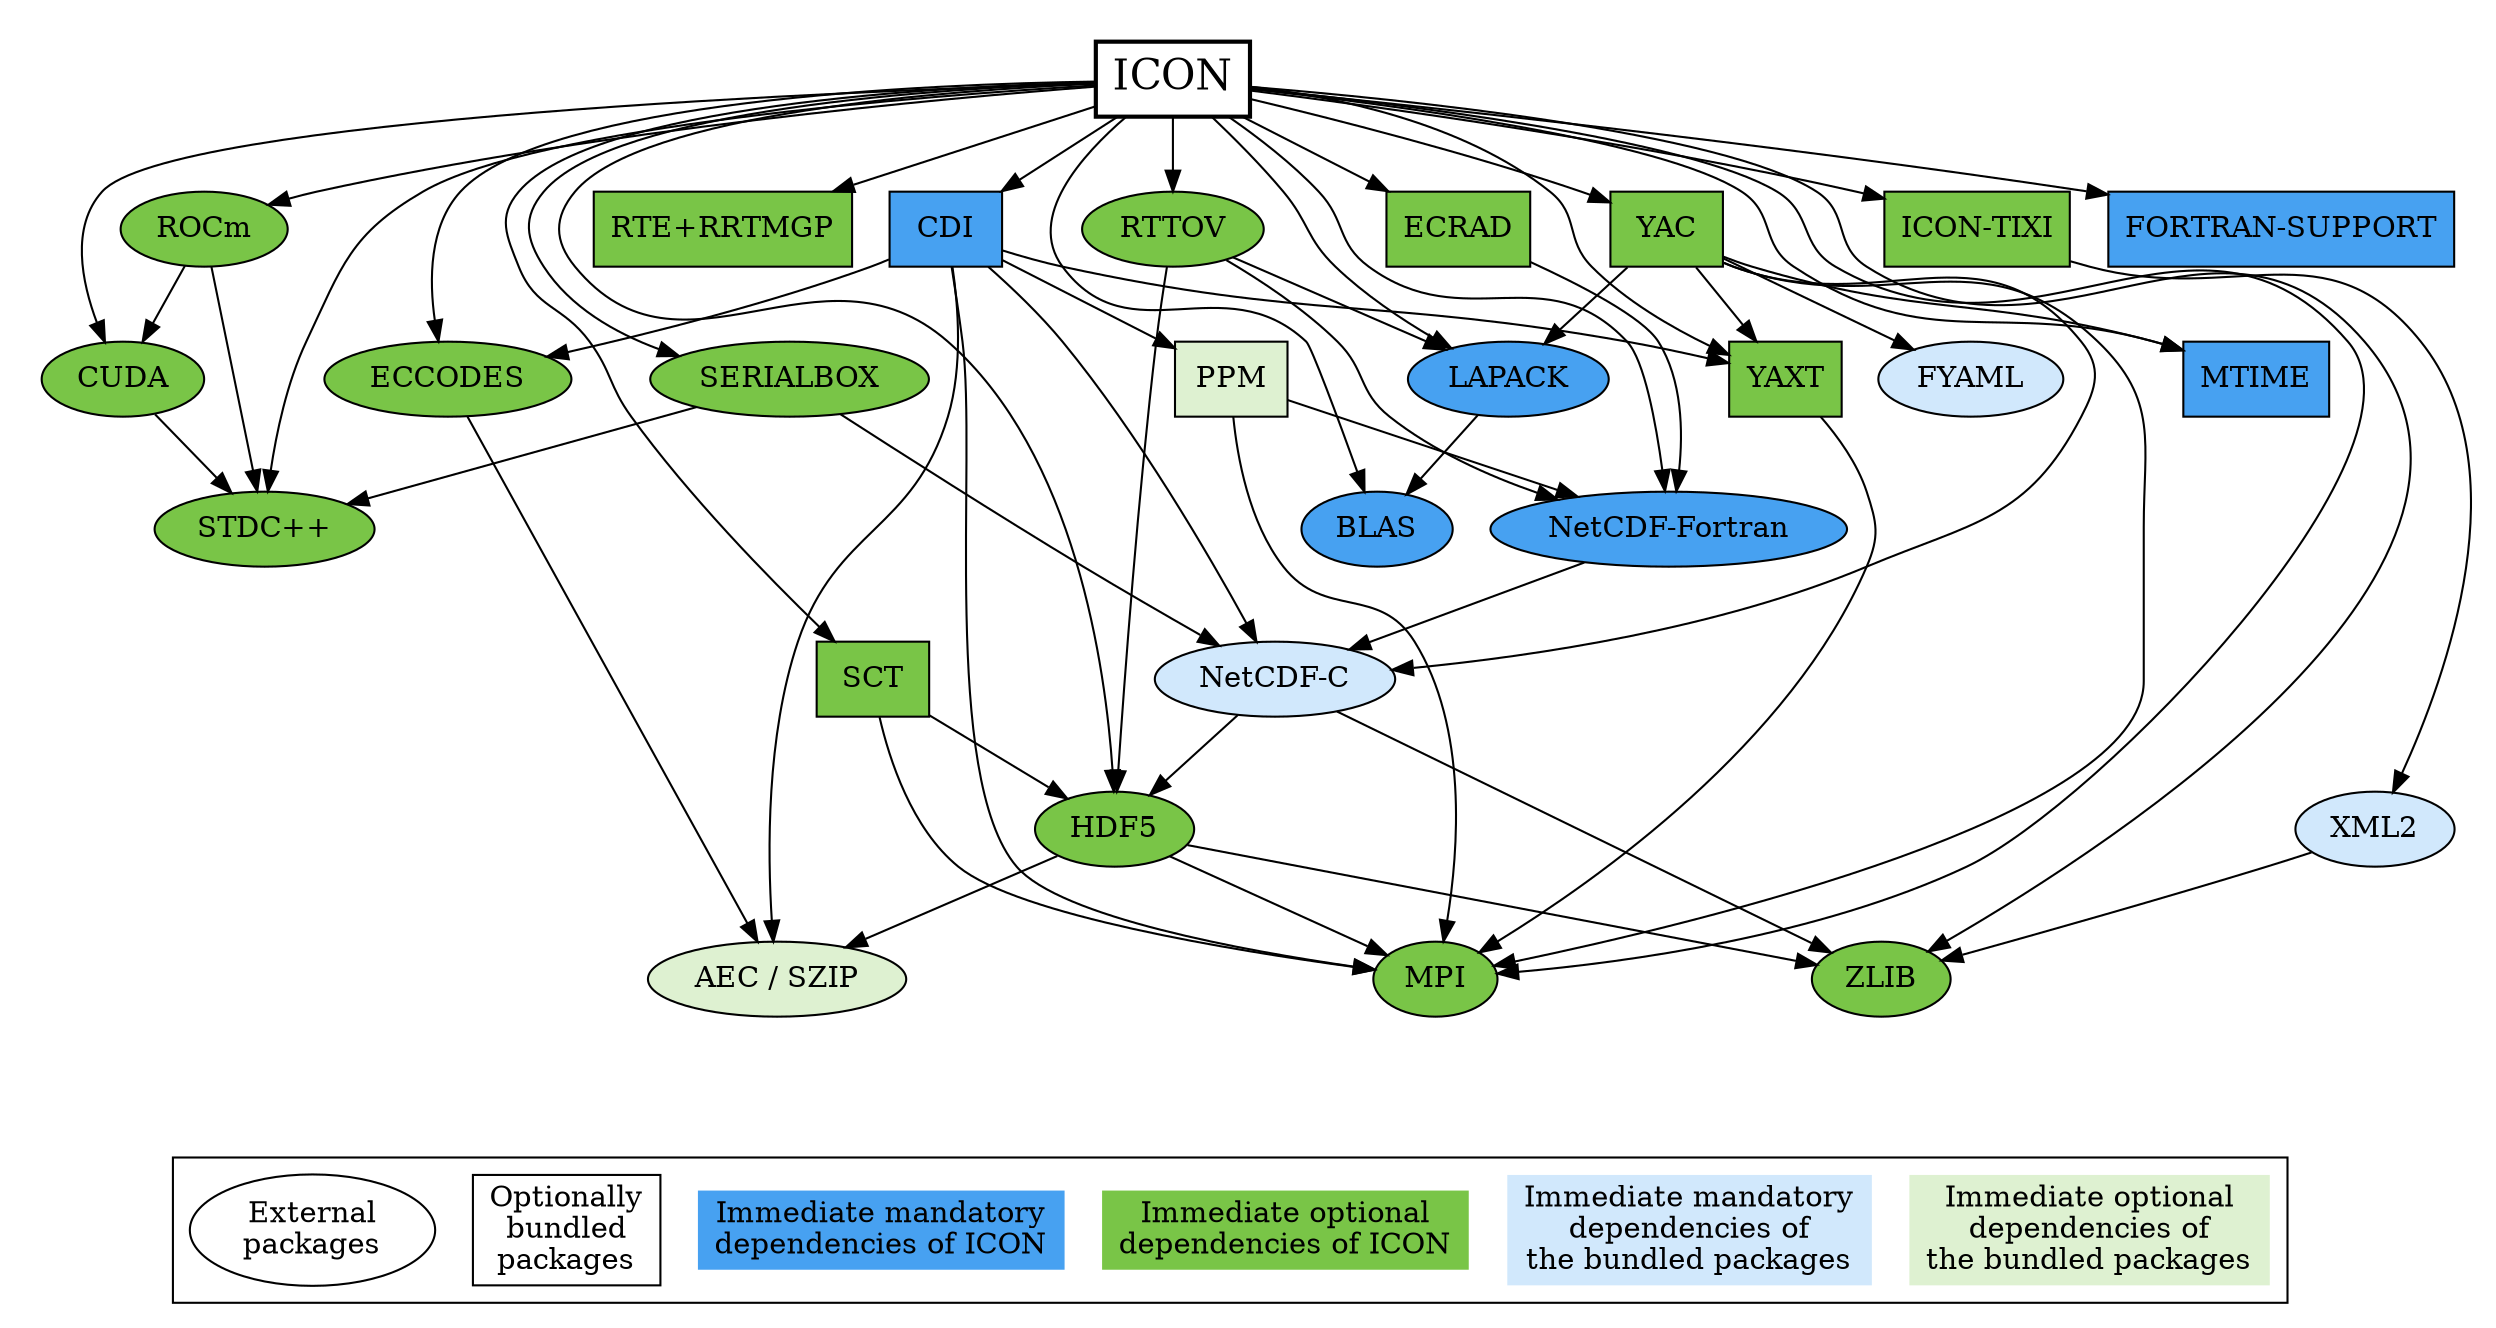 // ICON
//
// ---------------------------------------------------------------
// Copyright (C) 2004-2024, DWD, MPI-M, DKRZ, KIT, ETH, MeteoSwiss
// Contact information: icon-model.org
// See AUTHORS.TXT for a list of authors
// See LICENSES/ for license information
// SPDX-License-Identifier: BSD-3-Clause
// ---------------------------------------------------------------

digraph ICON {

	node [style=filled; shape=oval; fillcolor="#79C547"];

	subgraph clusterMain {

		graph [peripheries=0];

		"ICON" [shape=box; fillcolor=white; fontsize=20; penwidth=2.0];
		"ICON" -> {"STDC++"; "CUDA"; "ROCm"; "MPI"; "ZLIB"; "HDF5";
			       "NetCDF-Fortran"; "RTE+RRTMGP"; "ECRAD"; "BLAS";
			       "LAPACK"; "RTTOV"; "SCT"; "YAXT"; "ECCODES";
			       "CDI"; "SERIALBOX"; "MTIME"; "YAC"; "ICON-TIXI";
			       "FORTRAN-SUPPORT"};

		"STDC++";

		"CUDA";
		"CUDA" -> {"STDC++"};

		"ROCm";
		"ROCm" -> {"STDC++"; "CUDA"};

		"MPI";

		"ZLIB";

		"HDF5";
		"HDF5" -> {"MPI"; "ZLIB"; "AEC / SZIP"};

		"NetCDF-Fortran" [shape=oval; fillcolor="#47A1F1"]
		"NetCDF-Fortran" -> {"NetCDF-C"};

		"RTE+RRTMGP" [shape=box];

		"ECRAD" [shape=box];
		"ECRAD" -> {"NetCDF-Fortran"};

		"BLAS" [fillcolor="#47A1F1"];

		"LAPACK" [fillcolor="#47A1F1"];
		"LAPACK" -> {"BLAS"};

		"RTTOV";
		"RTTOV" -> {"HDF5"; "NetCDF-Fortran"; "LAPACK"};

		"SCT" [shape=box];
		"SCT" -> {"MPI"; "HDF5"};

		"YAXT" [shape=box];
		"YAXT" -> {"MPI"};

		"ECCODES";
		"ECCODES" -> {"AEC / SZIP"};

		"CDI" [shape=box; fillcolor="#47A1F1"];
		"CDI" -> {"MPI"; "YAXT"; "ECCODES"; "AEC / SZIP"; "NetCDF-C"; "PPM"};

		"SERIALBOX";
		"SERIALBOX" -> {"STDC++"; "NetCDF-C"};

		"MTIME" [shape=box; fillcolor="#47A1F1"];

		"YAC" [shape=box];
		"YAC" -> {"MPI"; "LAPACK"; "YAXT"; "MTIME"; "NetCDF-C"; "FYAML"};

		"ICON-TIXI" [shape=box];
		"ICON-TIXI" -> {"XML2"};

		"FORTRAN-SUPPORT" [shape=box; fillcolor="#47A1F1"];

		"AEC / SZIP" [fillcolor="#DEF1D1"];
		"AEC / SZIP";

		"NetCDF-C" [fillcolor="#D1E8FC"];
		"NetCDF-C" -> {"ZLIB"; "HDF5"};

		"PPM" [shape=box; fillcolor="#DEF1D1"];
		"PPM" -> {"MPI"; "NetCDF-Fortran"};

		"FYAML" [fillcolor="#D1E8FC"];
		"FYAML";

		"XML2" [fillcolor="#D1E8FC"];
		"XML2" -> {"ZLIB"};

		{
			rank=sink;
			bottomNode [shape=point; style=invis];
		}
	}

	subgraph clusterLegend {
		{
			rank=same;
			external -> bundled -> mandatoryIcon -> optionalIcon -> mandatoryBundled -> optionalBundled [style=invis];
			external [label="External\npackages"; fillcolor=white];
			bundled [label="Optionally\nbundled\npackages"; shape=box; fillcolor=white];
			mandatoryIcon [label="Immediate mandatory\ndependencies of ICON"; shape=plaintext; fillcolor="#47A1F1"];
			optionalIcon [label="Immediate optional\ndependencies of ICON"; shape=plaintext];
			mandatoryBundled [label="Immediate mandatory\ndependencies of\nthe bundled packages"; shape=plaintext; fillcolor="#D1E8FC"];
			optionalBundled [label="Immediate optional\ndependencies of\nthe bundled packages"; shape=plaintext; fillcolor="#DEF1D1"];
		}
	}

	bottomNode -> external:nw [style=invis];
}
